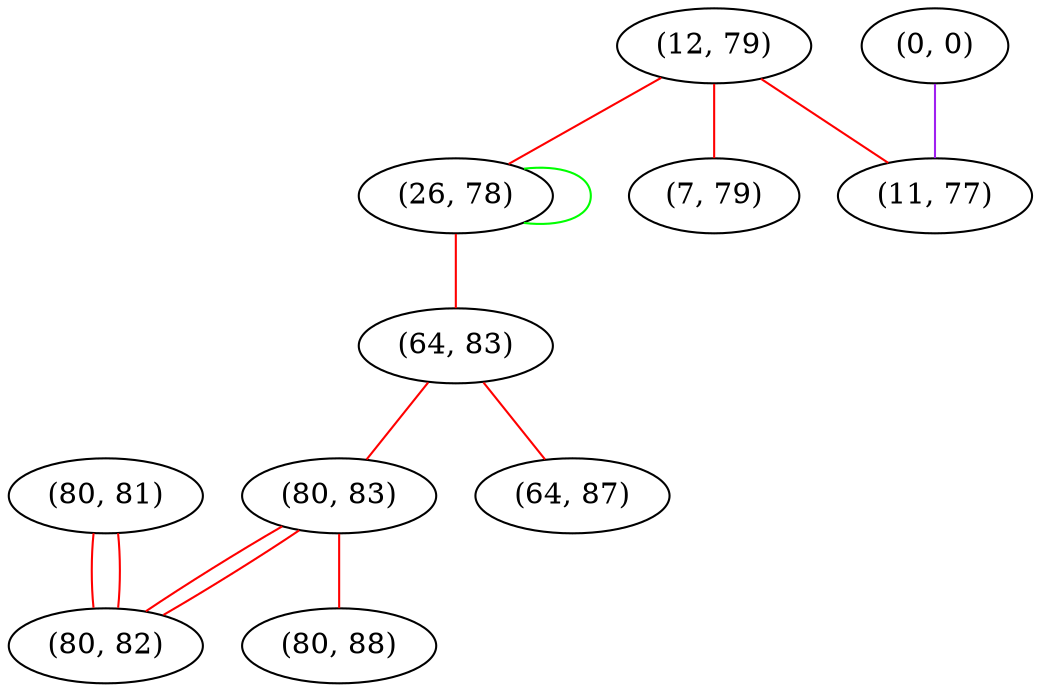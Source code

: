 graph "" {
"(80, 81)";
"(12, 79)";
"(26, 78)";
"(7, 79)";
"(64, 83)";
"(0, 0)";
"(80, 83)";
"(80, 88)";
"(80, 82)";
"(64, 87)";
"(11, 77)";
"(80, 81)" -- "(80, 82)"  [color=red, key=0, weight=1];
"(80, 81)" -- "(80, 82)"  [color=red, key=1, weight=1];
"(12, 79)" -- "(26, 78)"  [color=red, key=0, weight=1];
"(12, 79)" -- "(7, 79)"  [color=red, key=0, weight=1];
"(12, 79)" -- "(11, 77)"  [color=red, key=0, weight=1];
"(26, 78)" -- "(26, 78)"  [color=green, key=0, weight=2];
"(26, 78)" -- "(64, 83)"  [color=red, key=0, weight=1];
"(64, 83)" -- "(80, 83)"  [color=red, key=0, weight=1];
"(64, 83)" -- "(64, 87)"  [color=red, key=0, weight=1];
"(0, 0)" -- "(11, 77)"  [color=purple, key=0, weight=4];
"(80, 83)" -- "(80, 88)"  [color=red, key=0, weight=1];
"(80, 83)" -- "(80, 82)"  [color=red, key=0, weight=1];
"(80, 83)" -- "(80, 82)"  [color=red, key=1, weight=1];
}
